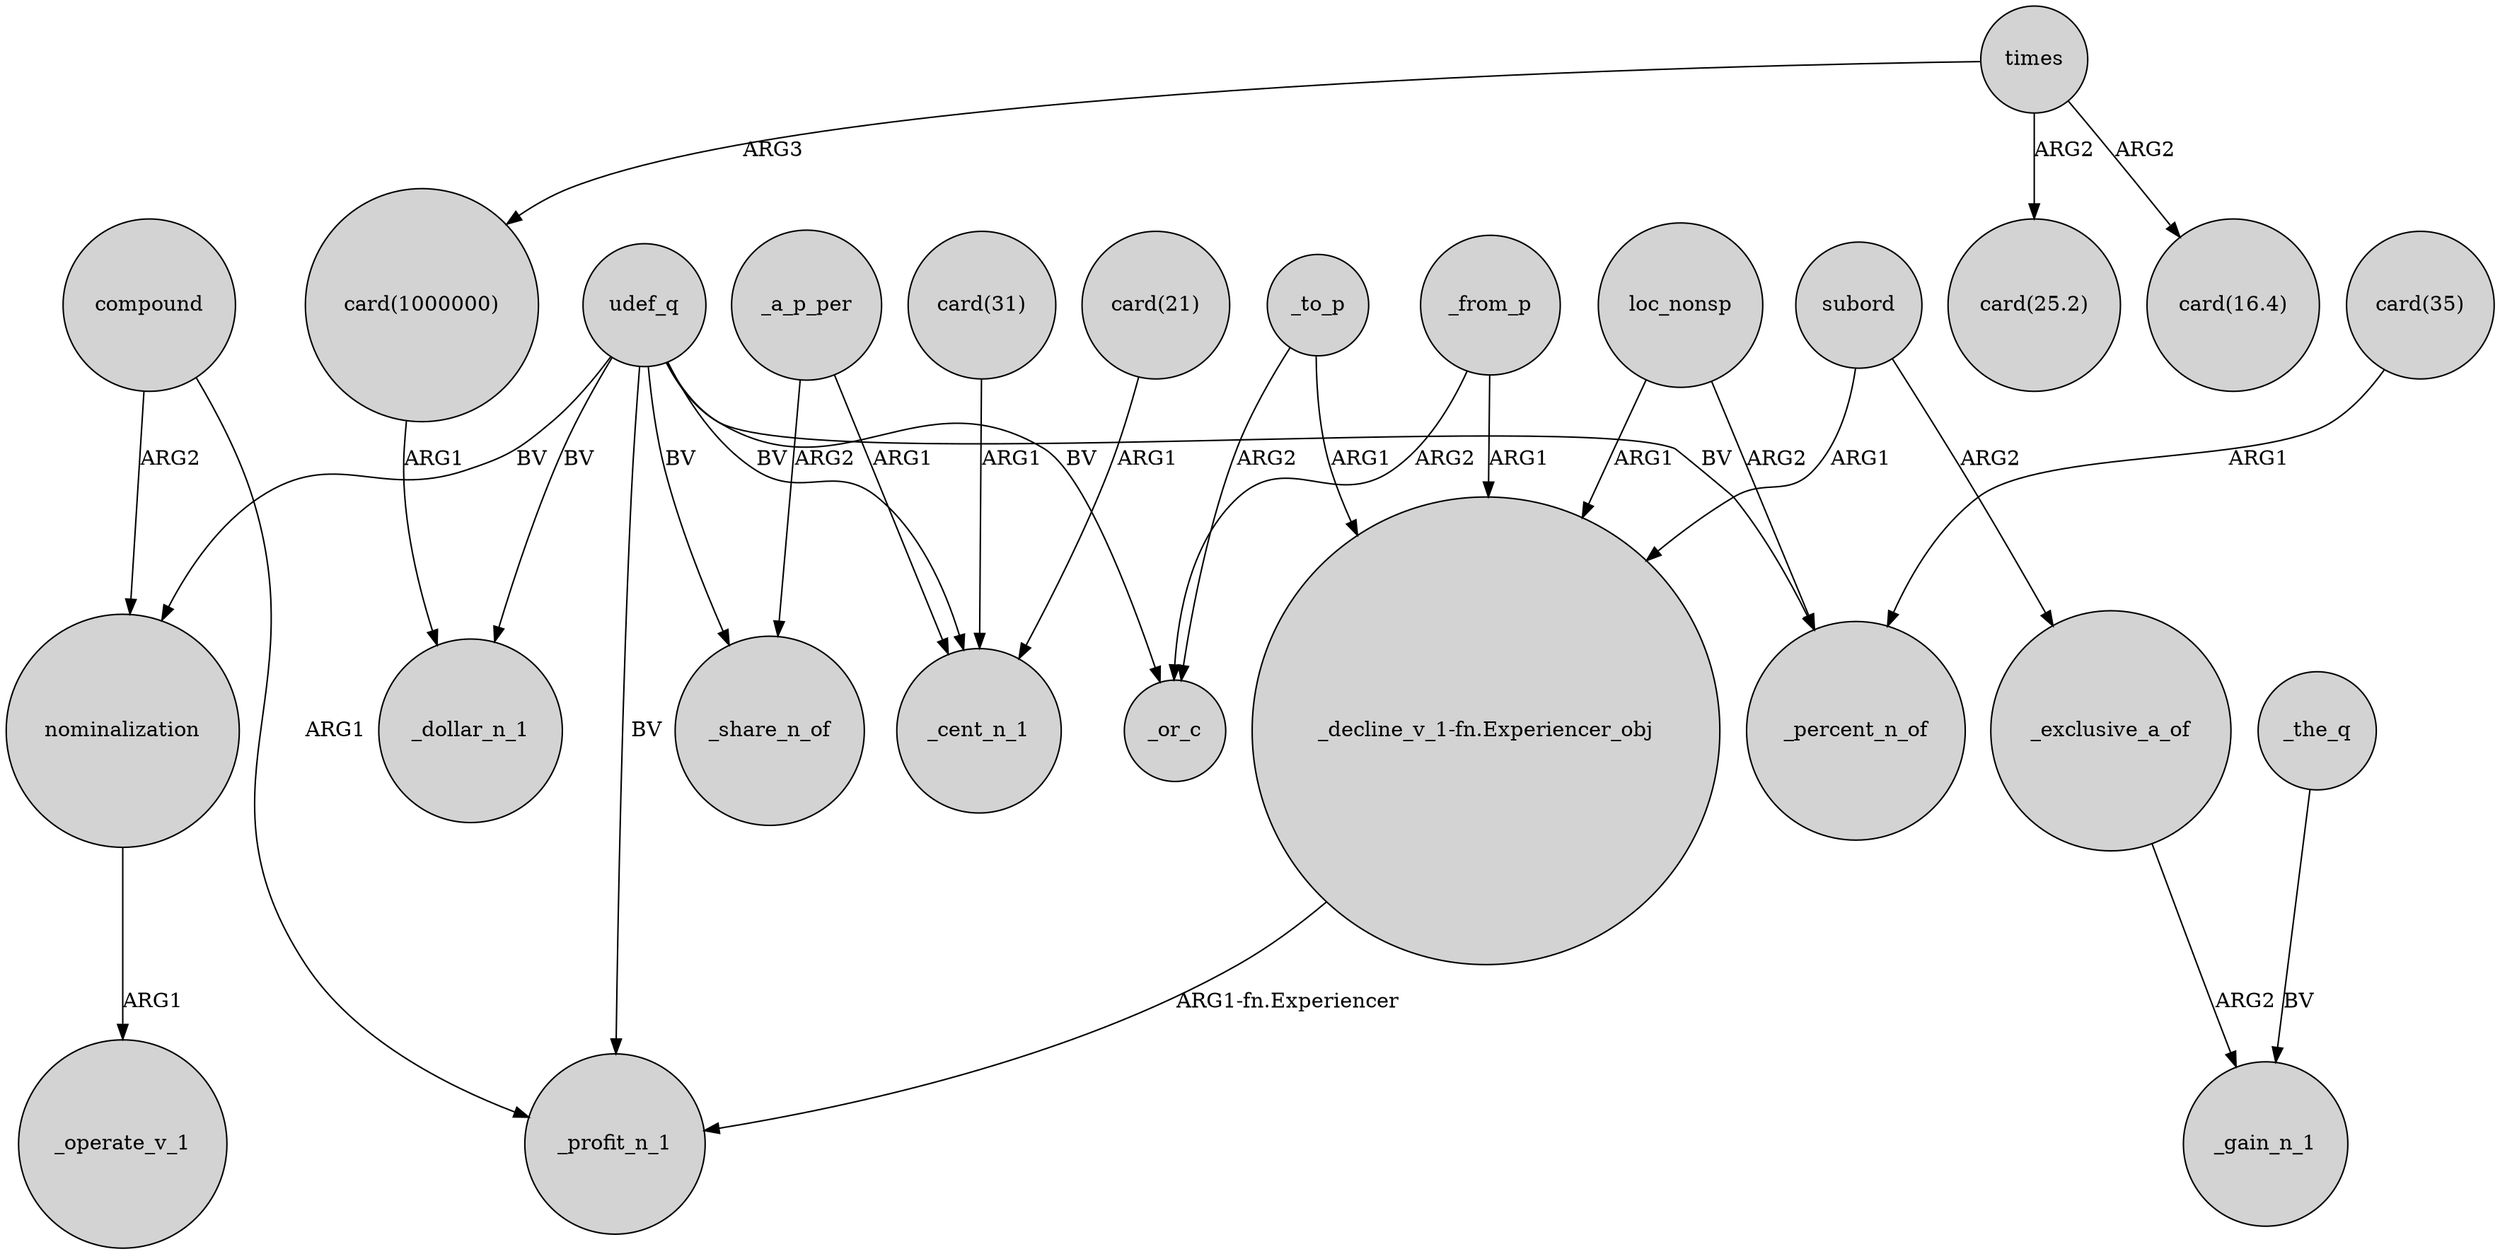 digraph {
	node [shape=circle style=filled]
	"_decline_v_1-fn.Experiencer_obj" -> _profit_n_1 [label="ARG1-fn.Experiencer"]
	_to_p -> _or_c [label=ARG2]
	_from_p -> "_decline_v_1-fn.Experiencer_obj" [label=ARG1]
	loc_nonsp -> "_decline_v_1-fn.Experiencer_obj" [label=ARG1]
	_a_p_per -> _cent_n_1 [label=ARG1]
	udef_q -> nominalization [label=BV]
	nominalization -> _operate_v_1 [label=ARG1]
	times -> "card(1000000)" [label=ARG3]
	udef_q -> _profit_n_1 [label=BV]
	udef_q -> _cent_n_1 [label=BV]
	compound -> nominalization [label=ARG2]
	udef_q -> _or_c [label=BV]
	"card(35)" -> _percent_n_of [label=ARG1]
	_a_p_per -> _share_n_of [label=ARG2]
	udef_q -> _percent_n_of [label=BV]
	_to_p -> "_decline_v_1-fn.Experiencer_obj" [label=ARG1]
	_the_q -> _gain_n_1 [label=BV]
	udef_q -> _share_n_of [label=BV]
	compound -> _profit_n_1 [label=ARG1]
	udef_q -> _dollar_n_1 [label=BV]
	"card(1000000)" -> _dollar_n_1 [label=ARG1]
	_exclusive_a_of -> _gain_n_1 [label=ARG2]
	_from_p -> _or_c [label=ARG2]
	times -> "card(25.2)" [label=ARG2]
	"card(31)" -> _cent_n_1 [label=ARG1]
	subord -> _exclusive_a_of [label=ARG2]
	subord -> "_decline_v_1-fn.Experiencer_obj" [label=ARG1]
	times -> "card(16.4)" [label=ARG2]
	"card(21)" -> _cent_n_1 [label=ARG1]
	loc_nonsp -> _percent_n_of [label=ARG2]
}
